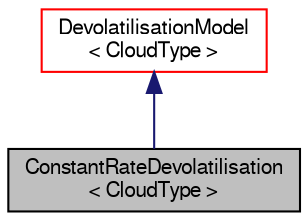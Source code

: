 digraph "ConstantRateDevolatilisation&lt; CloudType &gt;"
{
  bgcolor="transparent";
  edge [fontname="FreeSans",fontsize="10",labelfontname="FreeSans",labelfontsize="10"];
  node [fontname="FreeSans",fontsize="10",shape=record];
  Node0 [label="ConstantRateDevolatilisation\l\< CloudType \>",height=0.2,width=0.4,color="black", fillcolor="grey75", style="filled", fontcolor="black"];
  Node1 -> Node0 [dir="back",color="midnightblue",fontsize="10",style="solid",fontname="FreeSans"];
  Node1 [label="DevolatilisationModel\l\< CloudType \>",height=0.2,width=0.4,color="red",URL="$a23818.html",tooltip="Templated devolatilisation model class. "];
}
